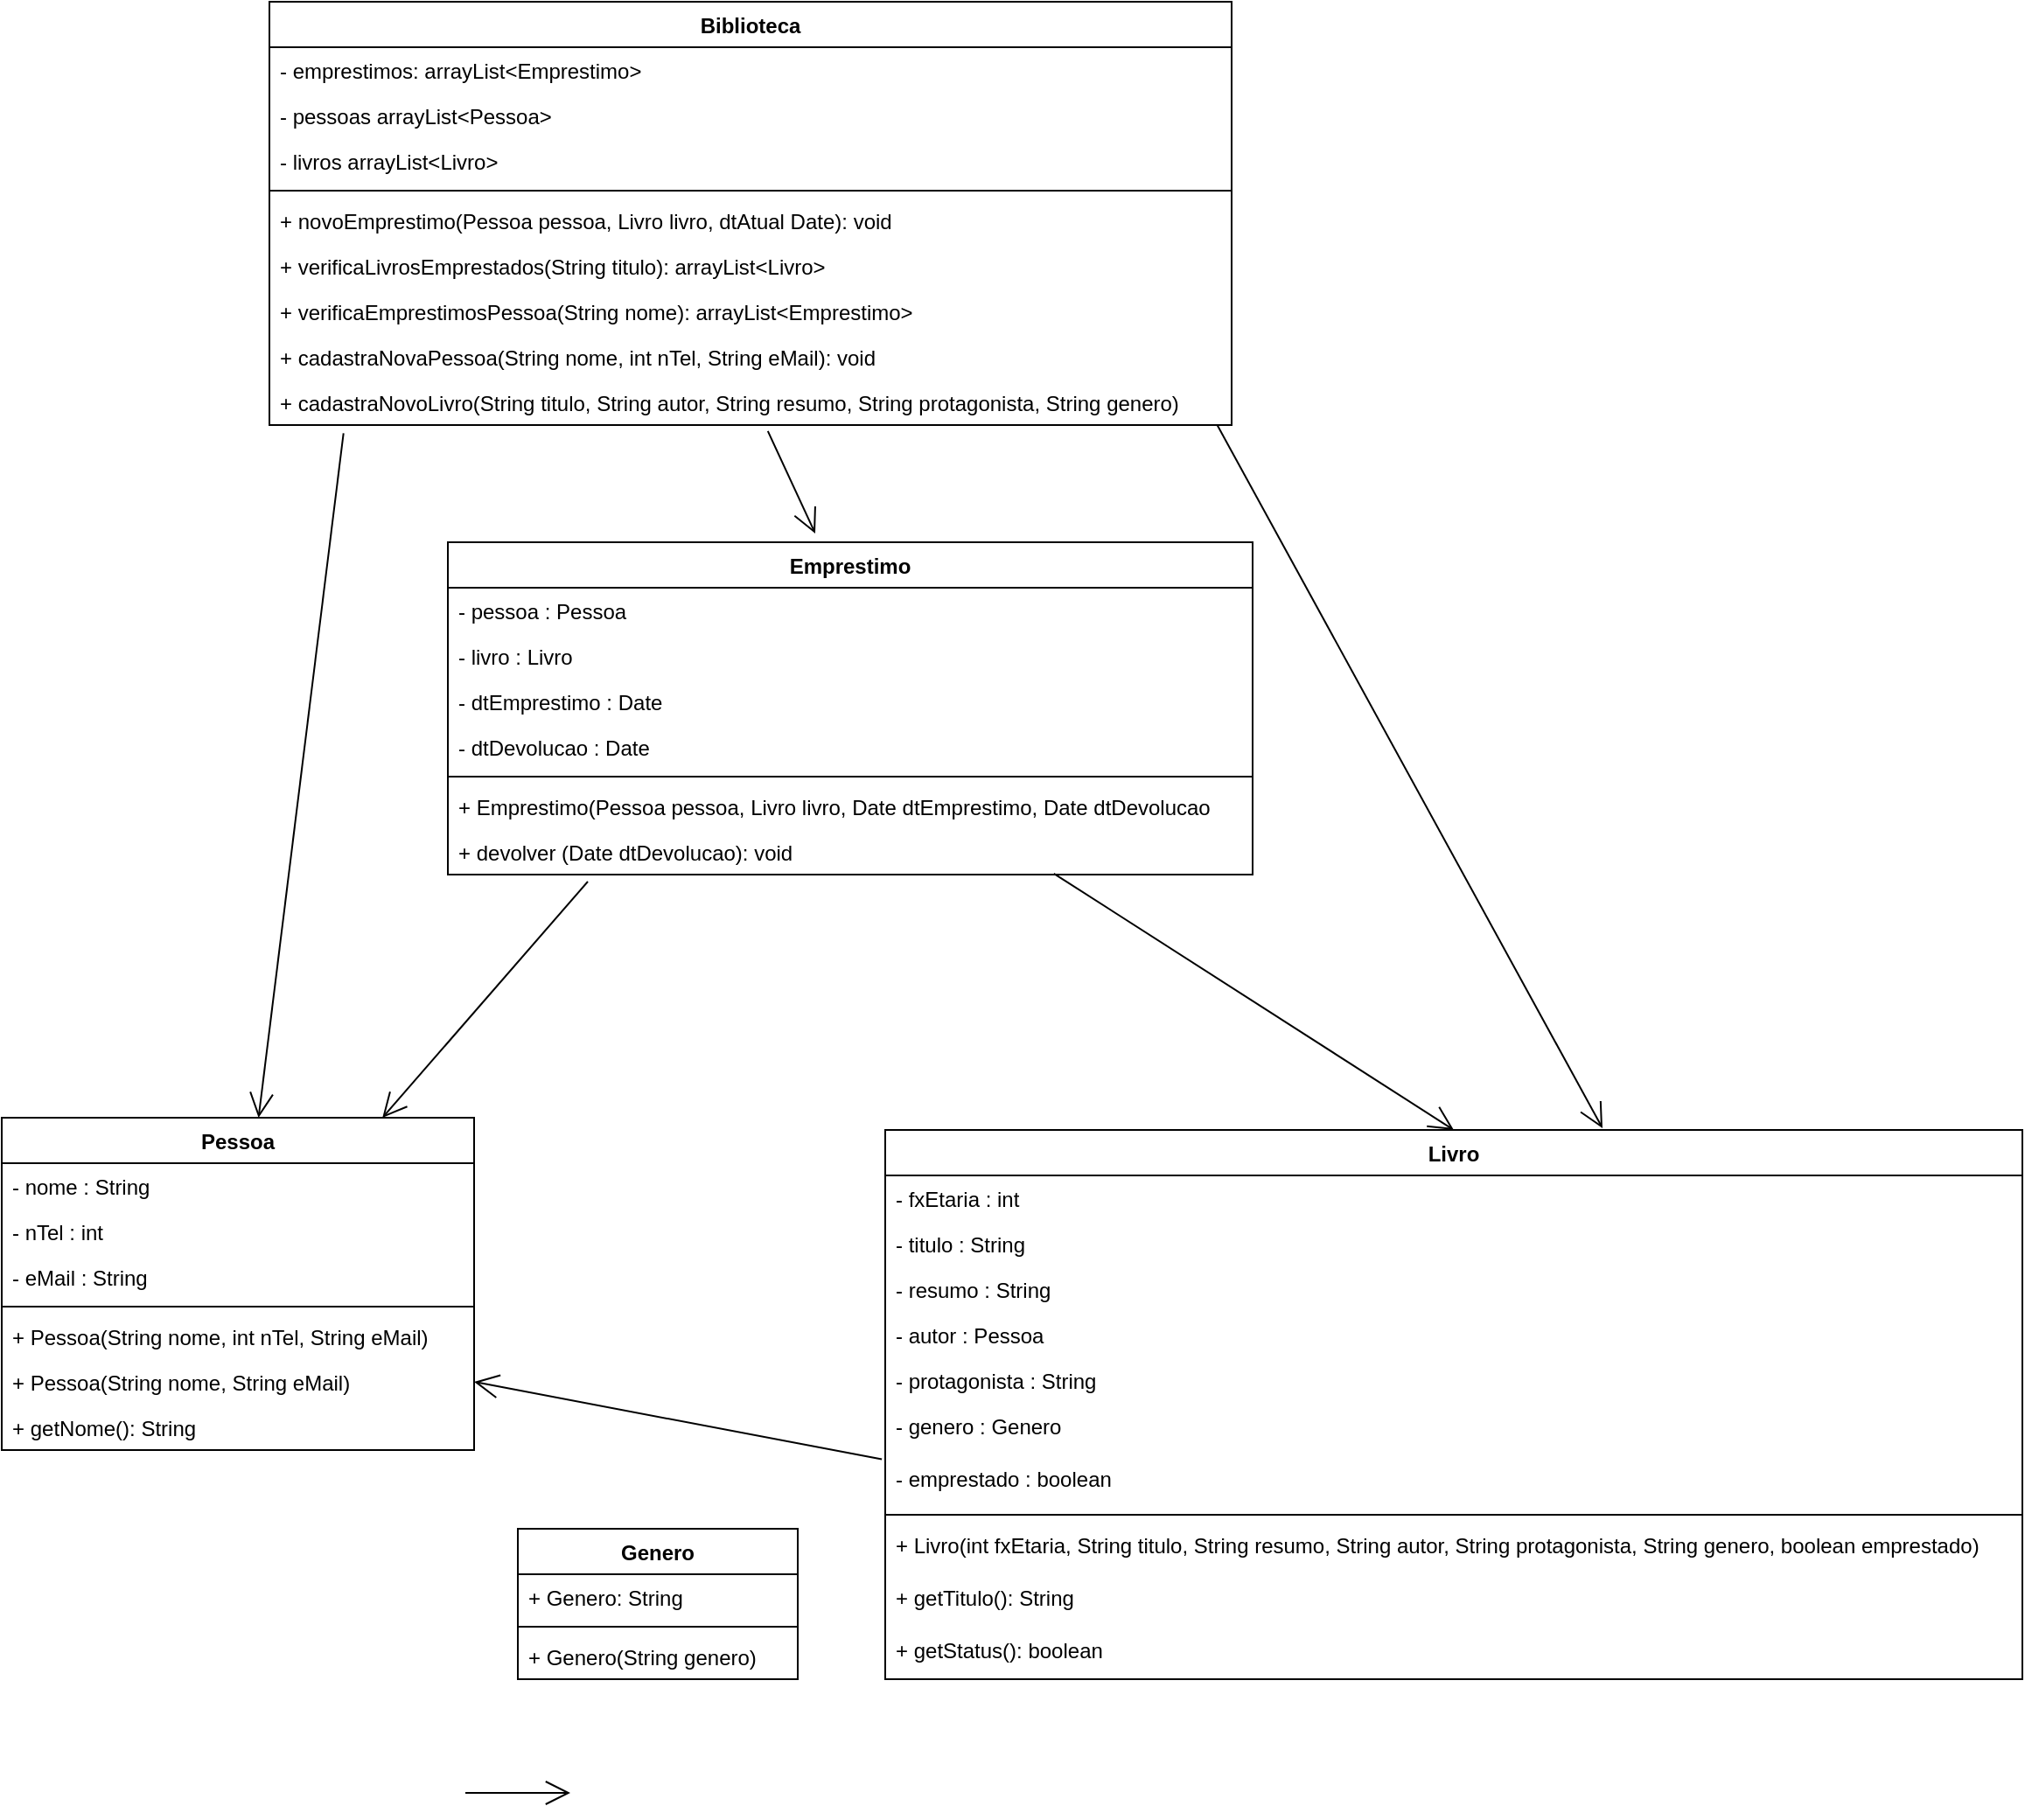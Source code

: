 <mxfile version="10.5.9" type="github"><diagram id="zgpjzBuZ08-2vPSES-o9" name="Page-1"><mxGraphModel dx="1902" dy="725" grid="1" gridSize="10" guides="1" tooltips="1" connect="1" arrows="1" fold="1" page="1" pageScale="1" pageWidth="827" pageHeight="1169" math="0" shadow="0"><root><mxCell id="0"/><mxCell id="1" parent="0"/><mxCell id="hpmUohFDVqxShe0wEed_-2" value="Pessoa" style="swimlane;fontStyle=1;align=center;verticalAlign=top;childLayout=stackLayout;horizontal=1;startSize=26;horizontalStack=0;resizeParent=1;resizeParentMax=0;resizeLast=0;collapsible=1;marginBottom=0;" vertex="1" parent="1"><mxGeometry x="-15" y="644" width="270" height="190" as="geometry"/></mxCell><mxCell id="hpmUohFDVqxShe0wEed_-3" value="- nome : String&#10;" style="text;strokeColor=none;fillColor=none;align=left;verticalAlign=top;spacingLeft=4;spacingRight=4;overflow=hidden;rotatable=0;points=[[0,0.5],[1,0.5]];portConstraint=eastwest;" vertex="1" parent="hpmUohFDVqxShe0wEed_-2"><mxGeometry y="26" width="270" height="26" as="geometry"/></mxCell><mxCell id="hpmUohFDVqxShe0wEed_-4" value="- nTel : int" style="text;strokeColor=none;fillColor=none;align=left;verticalAlign=top;spacingLeft=4;spacingRight=4;overflow=hidden;rotatable=0;points=[[0,0.5],[1,0.5]];portConstraint=eastwest;" vertex="1" parent="hpmUohFDVqxShe0wEed_-2"><mxGeometry y="52" width="270" height="26" as="geometry"/></mxCell><mxCell id="hpmUohFDVqxShe0wEed_-5" value="- eMail : String" style="text;strokeColor=none;fillColor=none;align=left;verticalAlign=top;spacingLeft=4;spacingRight=4;overflow=hidden;rotatable=0;points=[[0,0.5],[1,0.5]];portConstraint=eastwest;" vertex="1" parent="hpmUohFDVqxShe0wEed_-2"><mxGeometry y="78" width="270" height="26" as="geometry"/></mxCell><mxCell id="hpmUohFDVqxShe0wEed_-6" value="" style="line;strokeWidth=1;fillColor=none;align=left;verticalAlign=middle;spacingTop=-1;spacingLeft=3;spacingRight=3;rotatable=0;labelPosition=right;points=[];portConstraint=eastwest;" vertex="1" parent="hpmUohFDVqxShe0wEed_-2"><mxGeometry y="104" width="270" height="8" as="geometry"/></mxCell><mxCell id="hpmUohFDVqxShe0wEed_-7" value="+ Pessoa(String nome, int nTel, String eMail)" style="text;strokeColor=none;fillColor=none;align=left;verticalAlign=top;spacingLeft=4;spacingRight=4;overflow=hidden;rotatable=0;points=[[0,0.5],[1,0.5]];portConstraint=eastwest;" vertex="1" parent="hpmUohFDVqxShe0wEed_-2"><mxGeometry y="112" width="270" height="26" as="geometry"/></mxCell><mxCell id="hpmUohFDVqxShe0wEed_-53" value="+ Pessoa(String nome, String eMail)" style="text;strokeColor=none;fillColor=none;align=left;verticalAlign=top;spacingLeft=4;spacingRight=4;overflow=hidden;rotatable=0;points=[[0,0.5],[1,0.5]];portConstraint=eastwest;" vertex="1" parent="hpmUohFDVqxShe0wEed_-2"><mxGeometry y="138" width="270" height="26" as="geometry"/></mxCell><mxCell id="hpmUohFDVqxShe0wEed_-41" value="+ getNome(): String" style="text;strokeColor=none;fillColor=none;align=left;verticalAlign=top;spacingLeft=4;spacingRight=4;overflow=hidden;rotatable=0;points=[[0,0.5],[1,0.5]];portConstraint=eastwest;" vertex="1" parent="hpmUohFDVqxShe0wEed_-2"><mxGeometry y="164" width="270" height="26" as="geometry"/></mxCell><mxCell id="hpmUohFDVqxShe0wEed_-8" value="Livro" style="swimlane;fontStyle=1;align=center;verticalAlign=top;childLayout=stackLayout;horizontal=1;startSize=26;horizontalStack=0;resizeParent=1;resizeParentMax=0;resizeLast=0;collapsible=1;marginBottom=0;" vertex="1" parent="1"><mxGeometry x="490" y="651" width="650" height="314" as="geometry"/></mxCell><mxCell id="hpmUohFDVqxShe0wEed_-9" value="- fxEtaria : int" style="text;strokeColor=none;fillColor=none;align=left;verticalAlign=top;spacingLeft=4;spacingRight=4;overflow=hidden;rotatable=0;points=[[0,0.5],[1,0.5]];portConstraint=eastwest;" vertex="1" parent="hpmUohFDVqxShe0wEed_-8"><mxGeometry y="26" width="650" height="26" as="geometry"/></mxCell><mxCell id="hpmUohFDVqxShe0wEed_-10" value="- titulo : String" style="text;strokeColor=none;fillColor=none;align=left;verticalAlign=top;spacingLeft=4;spacingRight=4;overflow=hidden;rotatable=0;points=[[0,0.5],[1,0.5]];portConstraint=eastwest;" vertex="1" parent="hpmUohFDVqxShe0wEed_-8"><mxGeometry y="52" width="650" height="26" as="geometry"/></mxCell><mxCell id="hpmUohFDVqxShe0wEed_-11" value="- resumo : String" style="text;strokeColor=none;fillColor=none;align=left;verticalAlign=top;spacingLeft=4;spacingRight=4;overflow=hidden;rotatable=0;points=[[0,0.5],[1,0.5]];portConstraint=eastwest;" vertex="1" parent="hpmUohFDVqxShe0wEed_-8"><mxGeometry y="78" width="650" height="26" as="geometry"/></mxCell><mxCell id="hpmUohFDVqxShe0wEed_-12" value="- autor : Pessoa" style="text;strokeColor=none;fillColor=none;align=left;verticalAlign=top;spacingLeft=4;spacingRight=4;overflow=hidden;rotatable=0;points=[[0,0.5],[1,0.5]];portConstraint=eastwest;" vertex="1" parent="hpmUohFDVqxShe0wEed_-8"><mxGeometry y="104" width="650" height="26" as="geometry"/></mxCell><mxCell id="hpmUohFDVqxShe0wEed_-13" value="- protagonista : String" style="text;strokeColor=none;fillColor=none;align=left;verticalAlign=top;spacingLeft=4;spacingRight=4;overflow=hidden;rotatable=0;points=[[0,0.5],[1,0.5]];portConstraint=eastwest;" vertex="1" parent="hpmUohFDVqxShe0wEed_-8"><mxGeometry y="130" width="650" height="26" as="geometry"/></mxCell><mxCell id="hpmUohFDVqxShe0wEed_-14" value="- genero : Genero" style="text;strokeColor=none;fillColor=none;align=left;verticalAlign=top;spacingLeft=4;spacingRight=4;overflow=hidden;rotatable=0;points=[[0,0.5],[1,0.5]];portConstraint=eastwest;" vertex="1" parent="hpmUohFDVqxShe0wEed_-8"><mxGeometry y="156" width="650" height="30" as="geometry"/></mxCell><mxCell id="hpmUohFDVqxShe0wEed_-54" value="- emprestado : boolean" style="text;strokeColor=none;fillColor=none;align=left;verticalAlign=top;spacingLeft=4;spacingRight=4;overflow=hidden;rotatable=0;points=[[0,0.5],[1,0.5]];portConstraint=eastwest;" vertex="1" parent="hpmUohFDVqxShe0wEed_-8"><mxGeometry y="186" width="650" height="30" as="geometry"/></mxCell><mxCell id="hpmUohFDVqxShe0wEed_-16" value="" style="line;strokeWidth=1;fillColor=none;align=left;verticalAlign=middle;spacingTop=-1;spacingLeft=3;spacingRight=3;rotatable=0;labelPosition=right;points=[];portConstraint=eastwest;" vertex="1" parent="hpmUohFDVqxShe0wEed_-8"><mxGeometry y="216" width="650" height="8" as="geometry"/></mxCell><mxCell id="hpmUohFDVqxShe0wEed_-42" value="+ Livro(int fxEtaria, String titulo, String resumo, String autor, String protagonista, String genero, boolean emprestado)" style="text;strokeColor=none;fillColor=none;align=left;verticalAlign=top;spacingLeft=4;spacingRight=4;overflow=hidden;rotatable=0;points=[[0,0.5],[1,0.5]];portConstraint=eastwest;" vertex="1" parent="hpmUohFDVqxShe0wEed_-8"><mxGeometry y="224" width="650" height="30" as="geometry"/></mxCell><mxCell id="hpmUohFDVqxShe0wEed_-17" value="+ getTitulo(): String" style="text;strokeColor=none;fillColor=none;align=left;verticalAlign=top;spacingLeft=4;spacingRight=4;overflow=hidden;rotatable=0;points=[[0,0.5],[1,0.5]];portConstraint=eastwest;" vertex="1" parent="hpmUohFDVqxShe0wEed_-8"><mxGeometry y="254" width="650" height="30" as="geometry"/></mxCell><mxCell id="hpmUohFDVqxShe0wEed_-37" value="+ getStatus(): boolean" style="text;strokeColor=none;fillColor=none;align=left;verticalAlign=top;spacingLeft=4;spacingRight=4;overflow=hidden;rotatable=0;points=[[0,0.5],[1,0.5]];portConstraint=eastwest;" vertex="1" parent="hpmUohFDVqxShe0wEed_-8"><mxGeometry y="284" width="650" height="30" as="geometry"/></mxCell><mxCell id="hpmUohFDVqxShe0wEed_-18" value="Emprestimo" style="swimlane;fontStyle=1;align=center;verticalAlign=top;childLayout=stackLayout;horizontal=1;startSize=26;horizontalStack=0;resizeParent=1;resizeParentMax=0;resizeLast=0;collapsible=1;marginBottom=0;" vertex="1" parent="1"><mxGeometry x="240" y="315" width="460" height="190" as="geometry"/></mxCell><mxCell id="hpmUohFDVqxShe0wEed_-19" value="- pessoa : Pessoa" style="text;strokeColor=none;fillColor=none;align=left;verticalAlign=top;spacingLeft=4;spacingRight=4;overflow=hidden;rotatable=0;points=[[0,0.5],[1,0.5]];portConstraint=eastwest;" vertex="1" parent="hpmUohFDVqxShe0wEed_-18"><mxGeometry y="26" width="460" height="26" as="geometry"/></mxCell><mxCell id="hpmUohFDVqxShe0wEed_-20" value="- livro : Livro" style="text;strokeColor=none;fillColor=none;align=left;verticalAlign=top;spacingLeft=4;spacingRight=4;overflow=hidden;rotatable=0;points=[[0,0.5],[1,0.5]];portConstraint=eastwest;" vertex="1" parent="hpmUohFDVqxShe0wEed_-18"><mxGeometry y="52" width="460" height="26" as="geometry"/></mxCell><mxCell id="hpmUohFDVqxShe0wEed_-21" value="- dtEmprestimo : Date" style="text;strokeColor=none;fillColor=none;align=left;verticalAlign=top;spacingLeft=4;spacingRight=4;overflow=hidden;rotatable=0;points=[[0,0.5],[1,0.5]];portConstraint=eastwest;" vertex="1" parent="hpmUohFDVqxShe0wEed_-18"><mxGeometry y="78" width="460" height="26" as="geometry"/></mxCell><mxCell id="hpmUohFDVqxShe0wEed_-22" value="- dtDevolucao : Date&#10;" style="text;strokeColor=none;fillColor=none;align=left;verticalAlign=top;spacingLeft=4;spacingRight=4;overflow=hidden;rotatable=0;points=[[0,0.5],[1,0.5]];portConstraint=eastwest;" vertex="1" parent="hpmUohFDVqxShe0wEed_-18"><mxGeometry y="104" width="460" height="26" as="geometry"/></mxCell><mxCell id="hpmUohFDVqxShe0wEed_-23" value="" style="line;strokeWidth=1;fillColor=none;align=left;verticalAlign=middle;spacingTop=-1;spacingLeft=3;spacingRight=3;rotatable=0;labelPosition=right;points=[];portConstraint=eastwest;" vertex="1" parent="hpmUohFDVqxShe0wEed_-18"><mxGeometry y="130" width="460" height="8" as="geometry"/></mxCell><mxCell id="hpmUohFDVqxShe0wEed_-24" value="+ Emprestimo(Pessoa pessoa, Livro livro, Date dtEmprestimo, Date dtDevolucao&#10;" style="text;strokeColor=none;fillColor=none;align=left;verticalAlign=top;spacingLeft=4;spacingRight=4;overflow=hidden;rotatable=0;points=[[0,0.5],[1,0.5]];portConstraint=eastwest;" vertex="1" parent="hpmUohFDVqxShe0wEed_-18"><mxGeometry y="138" width="460" height="26" as="geometry"/></mxCell><mxCell id="hpmUohFDVqxShe0wEed_-39" value="+ devolver (Date dtDevolucao): void&#10;" style="text;strokeColor=none;fillColor=none;align=left;verticalAlign=top;spacingLeft=4;spacingRight=4;overflow=hidden;rotatable=0;points=[[0,0.5],[1,0.5]];portConstraint=eastwest;" vertex="1" parent="hpmUohFDVqxShe0wEed_-18"><mxGeometry y="164" width="460" height="26" as="geometry"/></mxCell><mxCell id="hpmUohFDVqxShe0wEed_-26" value="Biblioteca" style="swimlane;fontStyle=1;align=center;verticalAlign=top;childLayout=stackLayout;horizontal=1;startSize=26;horizontalStack=0;resizeParent=1;resizeParentMax=0;resizeLast=0;collapsible=1;marginBottom=0;" vertex="1" parent="1"><mxGeometry x="138" y="6" width="550" height="242" as="geometry"/></mxCell><mxCell id="hpmUohFDVqxShe0wEed_-27" value="- emprestimos: arrayList&lt;Emprestimo&gt;" style="text;strokeColor=none;fillColor=none;align=left;verticalAlign=top;spacingLeft=4;spacingRight=4;overflow=hidden;rotatable=0;points=[[0,0.5],[1,0.5]];portConstraint=eastwest;" vertex="1" parent="hpmUohFDVqxShe0wEed_-26"><mxGeometry y="26" width="550" height="26" as="geometry"/></mxCell><mxCell id="hpmUohFDVqxShe0wEed_-35" value="- pessoas arrayList&lt;Pessoa&gt;" style="text;strokeColor=none;fillColor=none;align=left;verticalAlign=top;spacingLeft=4;spacingRight=4;overflow=hidden;rotatable=0;points=[[0,0.5],[1,0.5]];portConstraint=eastwest;" vertex="1" parent="hpmUohFDVqxShe0wEed_-26"><mxGeometry y="52" width="550" height="26" as="geometry"/></mxCell><mxCell id="hpmUohFDVqxShe0wEed_-38" value="- livros arrayList&lt;Livro&gt;" style="text;strokeColor=none;fillColor=none;align=left;verticalAlign=top;spacingLeft=4;spacingRight=4;overflow=hidden;rotatable=0;points=[[0,0.5],[1,0.5]];portConstraint=eastwest;" vertex="1" parent="hpmUohFDVqxShe0wEed_-26"><mxGeometry y="78" width="550" height="26" as="geometry"/></mxCell><mxCell id="hpmUohFDVqxShe0wEed_-28" value="" style="line;strokeWidth=1;fillColor=none;align=left;verticalAlign=middle;spacingTop=-1;spacingLeft=3;spacingRight=3;rotatable=0;labelPosition=right;points=[];portConstraint=eastwest;" vertex="1" parent="hpmUohFDVqxShe0wEed_-26"><mxGeometry y="104" width="550" height="8" as="geometry"/></mxCell><mxCell id="hpmUohFDVqxShe0wEed_-29" value="+ novoEmprestimo(Pessoa pessoa, Livro livro, dtAtual Date): void" style="text;strokeColor=none;fillColor=none;align=left;verticalAlign=top;spacingLeft=4;spacingRight=4;overflow=hidden;rotatable=0;points=[[0,0.5],[1,0.5]];portConstraint=eastwest;" vertex="1" parent="hpmUohFDVqxShe0wEed_-26"><mxGeometry y="112" width="550" height="26" as="geometry"/></mxCell><mxCell id="hpmUohFDVqxShe0wEed_-30" value="+ verificaLivrosEmprestados(String titulo): arrayList&lt;Livro&gt;" style="text;strokeColor=none;fillColor=none;align=left;verticalAlign=top;spacingLeft=4;spacingRight=4;overflow=hidden;rotatable=0;points=[[0,0.5],[1,0.5]];portConstraint=eastwest;" vertex="1" parent="hpmUohFDVqxShe0wEed_-26"><mxGeometry y="138" width="550" height="26" as="geometry"/></mxCell><mxCell id="hpmUohFDVqxShe0wEed_-31" value="+ verificaEmprestimosPessoa(String nome): arrayList&lt;Emprestimo&gt;" style="text;strokeColor=none;fillColor=none;align=left;verticalAlign=top;spacingLeft=4;spacingRight=4;overflow=hidden;rotatable=0;points=[[0,0.5],[1,0.5]];portConstraint=eastwest;" vertex="1" parent="hpmUohFDVqxShe0wEed_-26"><mxGeometry y="164" width="550" height="26" as="geometry"/></mxCell><mxCell id="hpmUohFDVqxShe0wEed_-32" value="+ cadastraNovaPessoa(String nome, int nTel, String eMail): void&#10;" style="text;strokeColor=none;fillColor=none;align=left;verticalAlign=top;spacingLeft=4;spacingRight=4;overflow=hidden;rotatable=0;points=[[0,0.5],[1,0.5]];portConstraint=eastwest;" vertex="1" parent="hpmUohFDVqxShe0wEed_-26"><mxGeometry y="190" width="550" height="26" as="geometry"/></mxCell><mxCell id="hpmUohFDVqxShe0wEed_-33" value="+ cadastraNovoLivro(String titulo, String autor, String resumo, String protagonista, String genero)&#10;" style="text;strokeColor=none;fillColor=none;align=left;verticalAlign=top;spacingLeft=4;spacingRight=4;overflow=hidden;rotatable=0;points=[[0,0.5],[1,0.5]];portConstraint=eastwest;" vertex="1" parent="hpmUohFDVqxShe0wEed_-26"><mxGeometry y="216" width="550" height="26" as="geometry"/></mxCell><mxCell id="hpmUohFDVqxShe0wEed_-45" value="" style="endArrow=open;endFill=1;endSize=12;html=1;entryX=1;entryY=0.5;entryDx=0;entryDy=0;exitX=-0.003;exitY=0.076;exitDx=0;exitDy=0;exitPerimeter=0;" edge="1" parent="1" source="hpmUohFDVqxShe0wEed_-54" target="hpmUohFDVqxShe0wEed_-53"><mxGeometry width="160" relative="1" as="geometry"><mxPoint x="330" y="808" as="sourcePoint"/><mxPoint x="230" y="798" as="targetPoint"/></mxGeometry></mxCell><mxCell id="hpmUohFDVqxShe0wEed_-46" value="" style="endArrow=open;endFill=1;endSize=12;html=1;" edge="1" parent="1" target="hpmUohFDVqxShe0wEed_-2"><mxGeometry width="160" relative="1" as="geometry"><mxPoint x="320" y="509" as="sourcePoint"/><mxPoint x="240" y="530" as="targetPoint"/></mxGeometry></mxCell><mxCell id="hpmUohFDVqxShe0wEed_-48" value="" style="endArrow=open;endFill=1;endSize=12;html=1;exitX=0.077;exitY=1.179;exitDx=0;exitDy=0;exitPerimeter=0;" edge="1" parent="1" source="hpmUohFDVqxShe0wEed_-33" target="hpmUohFDVqxShe0wEed_-2"><mxGeometry width="160" relative="1" as="geometry"><mxPoint x="80" y="320" as="sourcePoint"/><mxPoint x="240" y="320" as="targetPoint"/></mxGeometry></mxCell><mxCell id="hpmUohFDVqxShe0wEed_-49" value="" style="endArrow=open;endFill=1;endSize=12;html=1;exitX=0.077;exitY=1.179;exitDx=0;exitDy=0;exitPerimeter=0;" edge="1" parent="1"><mxGeometry width="160" relative="1" as="geometry"><mxPoint x="679.853" y="248.147" as="sourcePoint"/><mxPoint x="900" y="650" as="targetPoint"/></mxGeometry></mxCell><mxCell id="hpmUohFDVqxShe0wEed_-50" value="" style="endArrow=open;endFill=1;endSize=12;html=1;exitX=0.518;exitY=1.133;exitDx=0;exitDy=0;exitPerimeter=0;" edge="1" parent="1" source="hpmUohFDVqxShe0wEed_-33"><mxGeometry width="160" relative="1" as="geometry"><mxPoint x="300" y="279.824" as="sourcePoint"/><mxPoint x="450" y="310" as="targetPoint"/></mxGeometry></mxCell><mxCell id="hpmUohFDVqxShe0wEed_-52" value="" style="endArrow=open;endFill=1;endSize=12;html=1;exitX=0.753;exitY=0.977;exitDx=0;exitDy=0;exitPerimeter=0;entryX=0.5;entryY=0;entryDx=0;entryDy=0;" edge="1" parent="1" source="hpmUohFDVqxShe0wEed_-39" target="hpmUohFDVqxShe0wEed_-8"><mxGeometry width="160" relative="1" as="geometry"><mxPoint x="562.706" y="501.471" as="sourcePoint"/><mxPoint x="688" y="660.882" as="targetPoint"/></mxGeometry></mxCell><mxCell id="hpmUohFDVqxShe0wEed_-55" value="Genero" style="swimlane;fontStyle=1;align=center;verticalAlign=top;childLayout=stackLayout;horizontal=1;startSize=26;horizontalStack=0;resizeParent=1;resizeParentMax=0;resizeLast=0;collapsible=1;marginBottom=0;" vertex="1" parent="1"><mxGeometry x="280" y="879" width="160" height="86" as="geometry"/></mxCell><mxCell id="hpmUohFDVqxShe0wEed_-56" value="+ Genero: String" style="text;strokeColor=none;fillColor=none;align=left;verticalAlign=top;spacingLeft=4;spacingRight=4;overflow=hidden;rotatable=0;points=[[0,0.5],[1,0.5]];portConstraint=eastwest;" vertex="1" parent="hpmUohFDVqxShe0wEed_-55"><mxGeometry y="26" width="160" height="26" as="geometry"/></mxCell><mxCell id="hpmUohFDVqxShe0wEed_-57" value="" style="line;strokeWidth=1;fillColor=none;align=left;verticalAlign=middle;spacingTop=-1;spacingLeft=3;spacingRight=3;rotatable=0;labelPosition=right;points=[];portConstraint=eastwest;" vertex="1" parent="hpmUohFDVqxShe0wEed_-55"><mxGeometry y="52" width="160" height="8" as="geometry"/></mxCell><mxCell id="hpmUohFDVqxShe0wEed_-58" value="+ Genero(String genero)" style="text;strokeColor=none;fillColor=none;align=left;verticalAlign=top;spacingLeft=4;spacingRight=4;overflow=hidden;rotatable=0;points=[[0,0.5],[1,0.5]];portConstraint=eastwest;" vertex="1" parent="hpmUohFDVqxShe0wEed_-55"><mxGeometry y="60" width="160" height="26" as="geometry"/></mxCell><mxCell id="hpmUohFDVqxShe0wEed_-59" value="" style="endArrow=open;endFill=1;endSize=12;html=1;" edge="1" parent="1"><mxGeometry width="160" relative="1" as="geometry"><mxPoint x="250" y="1030" as="sourcePoint"/><mxPoint x="310" y="1030" as="targetPoint"/></mxGeometry></mxCell></root></mxGraphModel></diagram></mxfile>